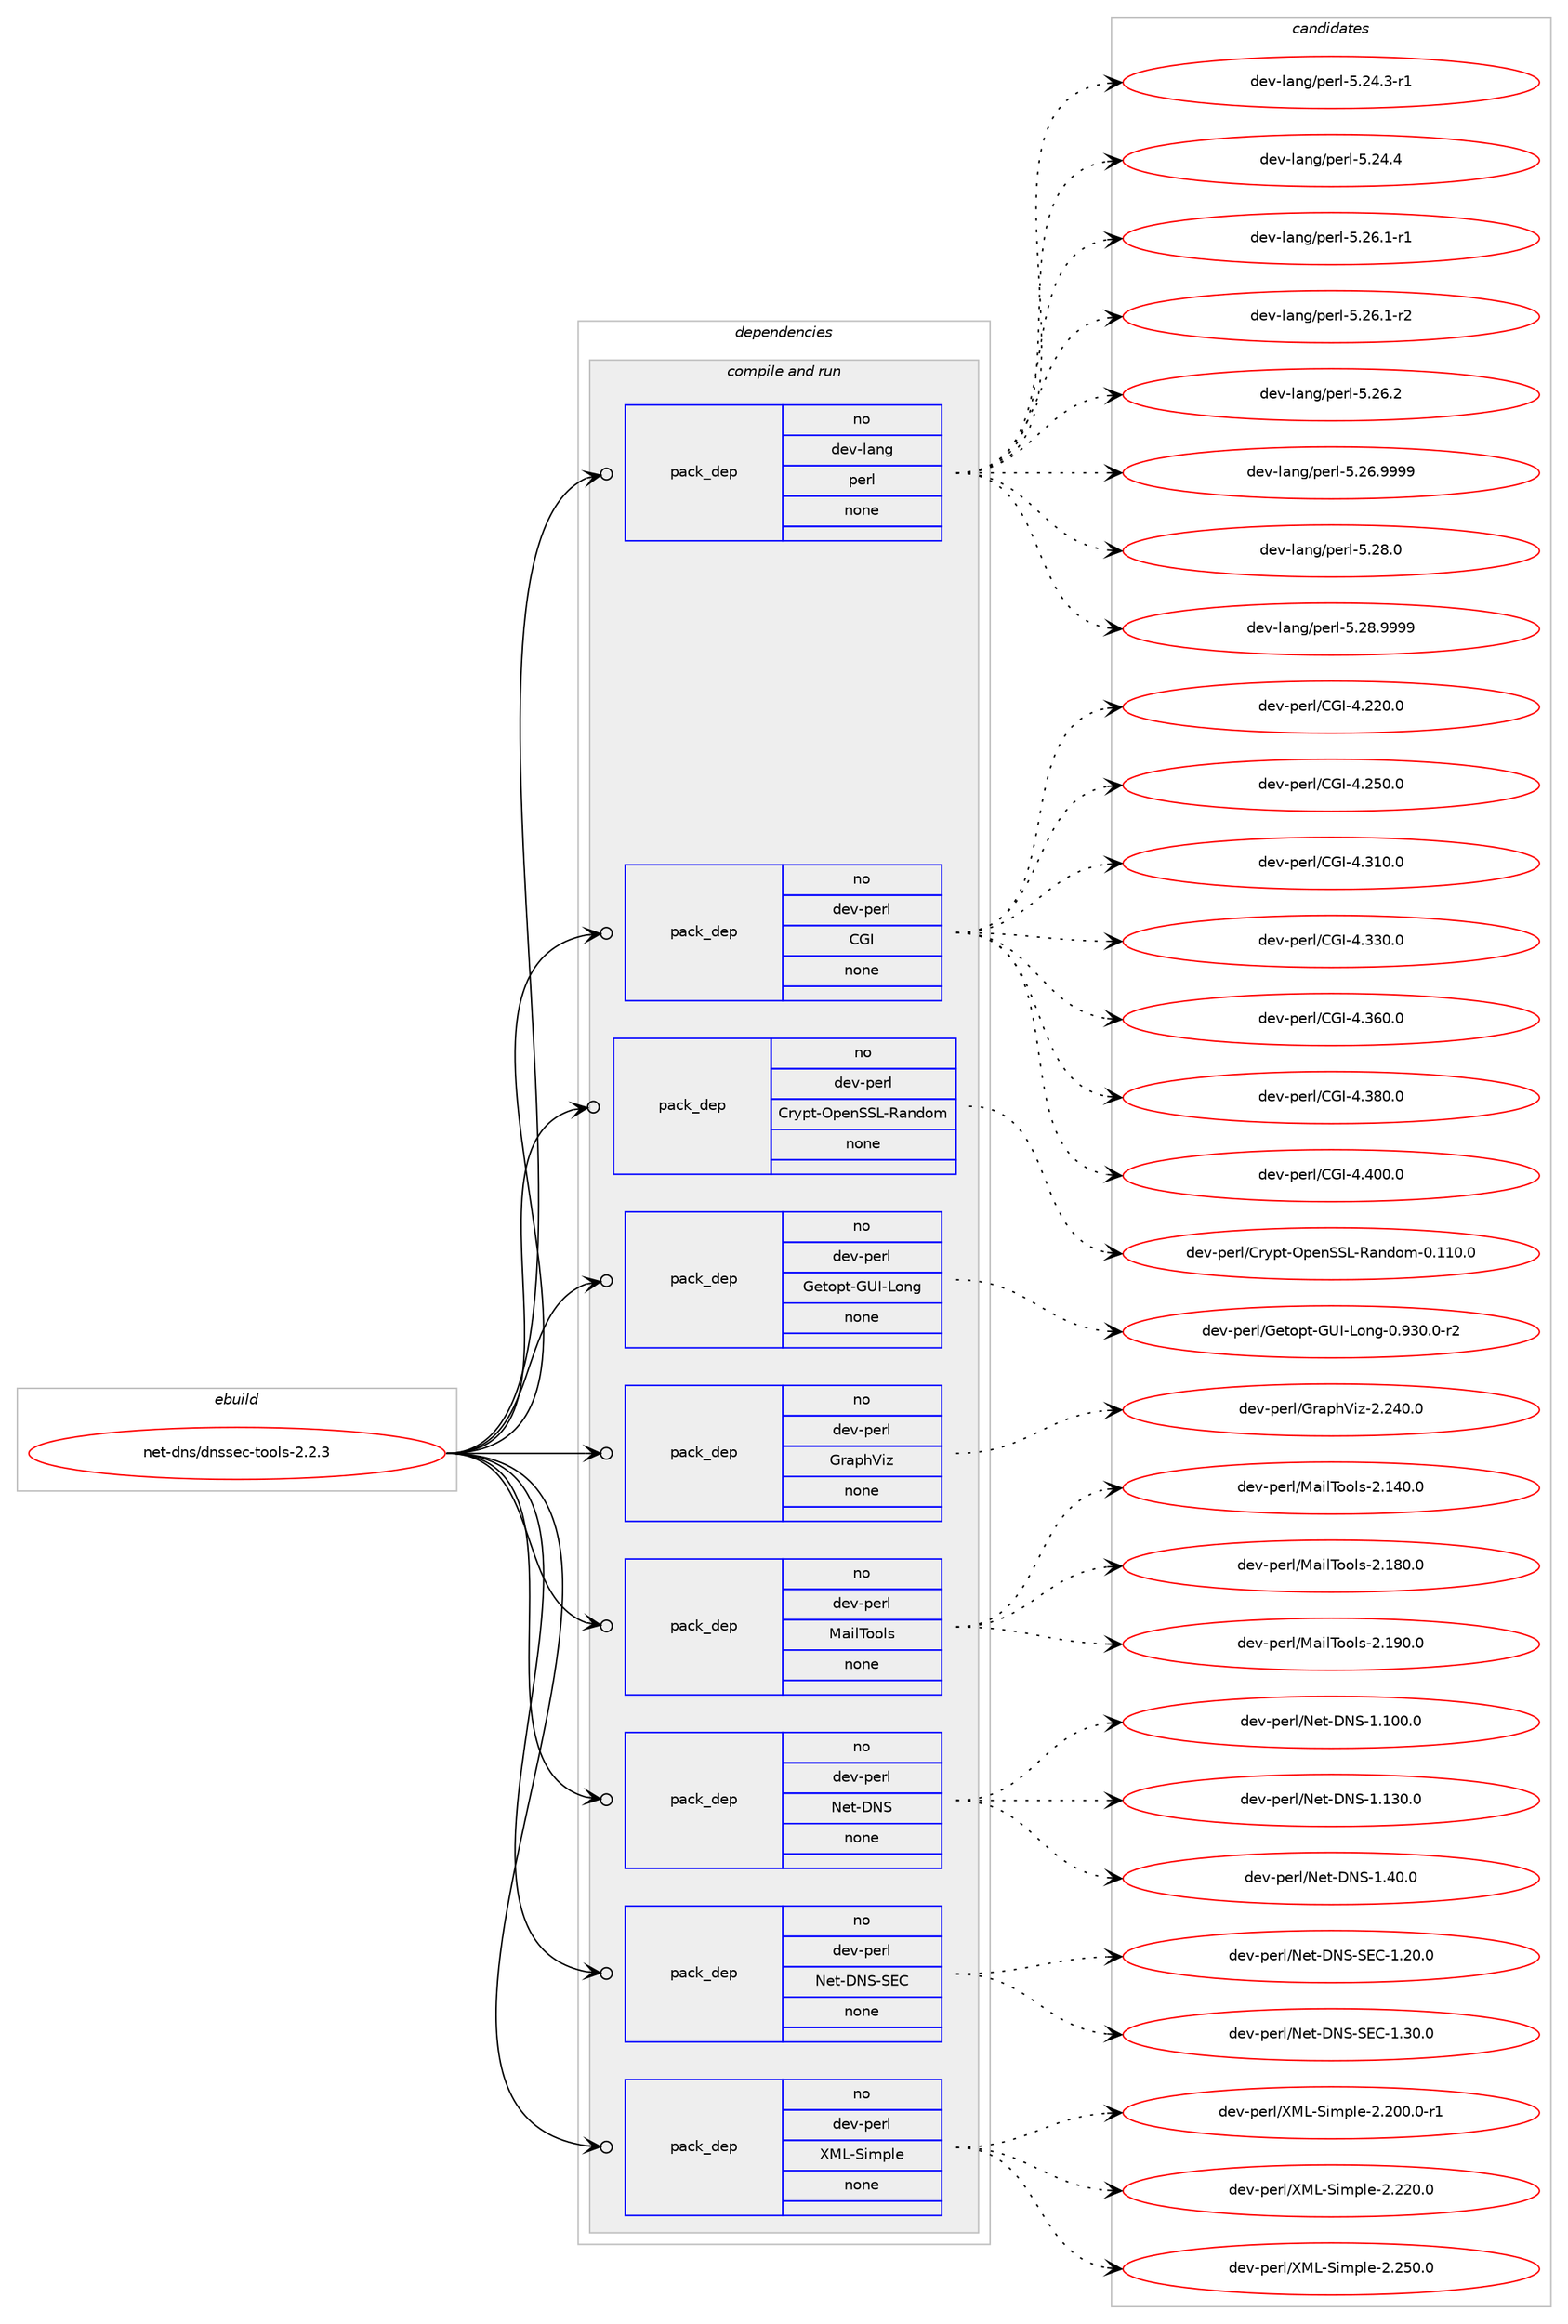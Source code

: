 digraph prolog {

# *************
# Graph options
# *************

newrank=true;
concentrate=true;
compound=true;
graph [rankdir=LR,fontname=Helvetica,fontsize=10,ranksep=1.5];#, ranksep=2.5, nodesep=0.2];
edge  [arrowhead=vee];
node  [fontname=Helvetica,fontsize=10];

# **********
# The ebuild
# **********

subgraph cluster_leftcol {
color=gray;
rank=same;
label=<<i>ebuild</i>>;
id [label="net-dns/dnssec-tools-2.2.3", color=red, width=4, href="../net-dns/dnssec-tools-2.2.3.svg"];
}

# ****************
# The dependencies
# ****************

subgraph cluster_midcol {
color=gray;
label=<<i>dependencies</i>>;
subgraph cluster_compile {
fillcolor="#eeeeee";
style=filled;
label=<<i>compile</i>>;
}
subgraph cluster_compileandrun {
fillcolor="#eeeeee";
style=filled;
label=<<i>compile and run</i>>;
subgraph pack1180057 {
dependency1650688 [label=<<TABLE BORDER="0" CELLBORDER="1" CELLSPACING="0" CELLPADDING="4" WIDTH="220"><TR><TD ROWSPAN="6" CELLPADDING="30">pack_dep</TD></TR><TR><TD WIDTH="110">no</TD></TR><TR><TD>dev-lang</TD></TR><TR><TD>perl</TD></TR><TR><TD>none</TD></TR><TR><TD></TD></TR></TABLE>>, shape=none, color=blue];
}
id:e -> dependency1650688:w [weight=20,style="solid",arrowhead="odotvee"];
subgraph pack1180058 {
dependency1650689 [label=<<TABLE BORDER="0" CELLBORDER="1" CELLSPACING="0" CELLPADDING="4" WIDTH="220"><TR><TD ROWSPAN="6" CELLPADDING="30">pack_dep</TD></TR><TR><TD WIDTH="110">no</TD></TR><TR><TD>dev-perl</TD></TR><TR><TD>CGI</TD></TR><TR><TD>none</TD></TR><TR><TD></TD></TR></TABLE>>, shape=none, color=blue];
}
id:e -> dependency1650689:w [weight=20,style="solid",arrowhead="odotvee"];
subgraph pack1180059 {
dependency1650690 [label=<<TABLE BORDER="0" CELLBORDER="1" CELLSPACING="0" CELLPADDING="4" WIDTH="220"><TR><TD ROWSPAN="6" CELLPADDING="30">pack_dep</TD></TR><TR><TD WIDTH="110">no</TD></TR><TR><TD>dev-perl</TD></TR><TR><TD>Crypt-OpenSSL-Random</TD></TR><TR><TD>none</TD></TR><TR><TD></TD></TR></TABLE>>, shape=none, color=blue];
}
id:e -> dependency1650690:w [weight=20,style="solid",arrowhead="odotvee"];
subgraph pack1180060 {
dependency1650691 [label=<<TABLE BORDER="0" CELLBORDER="1" CELLSPACING="0" CELLPADDING="4" WIDTH="220"><TR><TD ROWSPAN="6" CELLPADDING="30">pack_dep</TD></TR><TR><TD WIDTH="110">no</TD></TR><TR><TD>dev-perl</TD></TR><TR><TD>Getopt-GUI-Long</TD></TR><TR><TD>none</TD></TR><TR><TD></TD></TR></TABLE>>, shape=none, color=blue];
}
id:e -> dependency1650691:w [weight=20,style="solid",arrowhead="odotvee"];
subgraph pack1180061 {
dependency1650692 [label=<<TABLE BORDER="0" CELLBORDER="1" CELLSPACING="0" CELLPADDING="4" WIDTH="220"><TR><TD ROWSPAN="6" CELLPADDING="30">pack_dep</TD></TR><TR><TD WIDTH="110">no</TD></TR><TR><TD>dev-perl</TD></TR><TR><TD>GraphViz</TD></TR><TR><TD>none</TD></TR><TR><TD></TD></TR></TABLE>>, shape=none, color=blue];
}
id:e -> dependency1650692:w [weight=20,style="solid",arrowhead="odotvee"];
subgraph pack1180062 {
dependency1650693 [label=<<TABLE BORDER="0" CELLBORDER="1" CELLSPACING="0" CELLPADDING="4" WIDTH="220"><TR><TD ROWSPAN="6" CELLPADDING="30">pack_dep</TD></TR><TR><TD WIDTH="110">no</TD></TR><TR><TD>dev-perl</TD></TR><TR><TD>MailTools</TD></TR><TR><TD>none</TD></TR><TR><TD></TD></TR></TABLE>>, shape=none, color=blue];
}
id:e -> dependency1650693:w [weight=20,style="solid",arrowhead="odotvee"];
subgraph pack1180063 {
dependency1650694 [label=<<TABLE BORDER="0" CELLBORDER="1" CELLSPACING="0" CELLPADDING="4" WIDTH="220"><TR><TD ROWSPAN="6" CELLPADDING="30">pack_dep</TD></TR><TR><TD WIDTH="110">no</TD></TR><TR><TD>dev-perl</TD></TR><TR><TD>Net-DNS</TD></TR><TR><TD>none</TD></TR><TR><TD></TD></TR></TABLE>>, shape=none, color=blue];
}
id:e -> dependency1650694:w [weight=20,style="solid",arrowhead="odotvee"];
subgraph pack1180064 {
dependency1650695 [label=<<TABLE BORDER="0" CELLBORDER="1" CELLSPACING="0" CELLPADDING="4" WIDTH="220"><TR><TD ROWSPAN="6" CELLPADDING="30">pack_dep</TD></TR><TR><TD WIDTH="110">no</TD></TR><TR><TD>dev-perl</TD></TR><TR><TD>Net-DNS-SEC</TD></TR><TR><TD>none</TD></TR><TR><TD></TD></TR></TABLE>>, shape=none, color=blue];
}
id:e -> dependency1650695:w [weight=20,style="solid",arrowhead="odotvee"];
subgraph pack1180065 {
dependency1650696 [label=<<TABLE BORDER="0" CELLBORDER="1" CELLSPACING="0" CELLPADDING="4" WIDTH="220"><TR><TD ROWSPAN="6" CELLPADDING="30">pack_dep</TD></TR><TR><TD WIDTH="110">no</TD></TR><TR><TD>dev-perl</TD></TR><TR><TD>XML-Simple</TD></TR><TR><TD>none</TD></TR><TR><TD></TD></TR></TABLE>>, shape=none, color=blue];
}
id:e -> dependency1650696:w [weight=20,style="solid",arrowhead="odotvee"];
}
subgraph cluster_run {
fillcolor="#eeeeee";
style=filled;
label=<<i>run</i>>;
}
}

# **************
# The candidates
# **************

subgraph cluster_choices {
rank=same;
color=gray;
label=<<i>candidates</i>>;

subgraph choice1180057 {
color=black;
nodesep=1;
choice100101118451089711010347112101114108455346505246514511449 [label="dev-lang/perl-5.24.3-r1", color=red, width=4,href="../dev-lang/perl-5.24.3-r1.svg"];
choice10010111845108971101034711210111410845534650524652 [label="dev-lang/perl-5.24.4", color=red, width=4,href="../dev-lang/perl-5.24.4.svg"];
choice100101118451089711010347112101114108455346505446494511449 [label="dev-lang/perl-5.26.1-r1", color=red, width=4,href="../dev-lang/perl-5.26.1-r1.svg"];
choice100101118451089711010347112101114108455346505446494511450 [label="dev-lang/perl-5.26.1-r2", color=red, width=4,href="../dev-lang/perl-5.26.1-r2.svg"];
choice10010111845108971101034711210111410845534650544650 [label="dev-lang/perl-5.26.2", color=red, width=4,href="../dev-lang/perl-5.26.2.svg"];
choice10010111845108971101034711210111410845534650544657575757 [label="dev-lang/perl-5.26.9999", color=red, width=4,href="../dev-lang/perl-5.26.9999.svg"];
choice10010111845108971101034711210111410845534650564648 [label="dev-lang/perl-5.28.0", color=red, width=4,href="../dev-lang/perl-5.28.0.svg"];
choice10010111845108971101034711210111410845534650564657575757 [label="dev-lang/perl-5.28.9999", color=red, width=4,href="../dev-lang/perl-5.28.9999.svg"];
dependency1650688:e -> choice100101118451089711010347112101114108455346505246514511449:w [style=dotted,weight="100"];
dependency1650688:e -> choice10010111845108971101034711210111410845534650524652:w [style=dotted,weight="100"];
dependency1650688:e -> choice100101118451089711010347112101114108455346505446494511449:w [style=dotted,weight="100"];
dependency1650688:e -> choice100101118451089711010347112101114108455346505446494511450:w [style=dotted,weight="100"];
dependency1650688:e -> choice10010111845108971101034711210111410845534650544650:w [style=dotted,weight="100"];
dependency1650688:e -> choice10010111845108971101034711210111410845534650544657575757:w [style=dotted,weight="100"];
dependency1650688:e -> choice10010111845108971101034711210111410845534650564648:w [style=dotted,weight="100"];
dependency1650688:e -> choice10010111845108971101034711210111410845534650564657575757:w [style=dotted,weight="100"];
}
subgraph choice1180058 {
color=black;
nodesep=1;
choice10010111845112101114108476771734552465050484648 [label="dev-perl/CGI-4.220.0", color=red, width=4,href="../dev-perl/CGI-4.220.0.svg"];
choice10010111845112101114108476771734552465053484648 [label="dev-perl/CGI-4.250.0", color=red, width=4,href="../dev-perl/CGI-4.250.0.svg"];
choice10010111845112101114108476771734552465149484648 [label="dev-perl/CGI-4.310.0", color=red, width=4,href="../dev-perl/CGI-4.310.0.svg"];
choice10010111845112101114108476771734552465151484648 [label="dev-perl/CGI-4.330.0", color=red, width=4,href="../dev-perl/CGI-4.330.0.svg"];
choice10010111845112101114108476771734552465154484648 [label="dev-perl/CGI-4.360.0", color=red, width=4,href="../dev-perl/CGI-4.360.0.svg"];
choice10010111845112101114108476771734552465156484648 [label="dev-perl/CGI-4.380.0", color=red, width=4,href="../dev-perl/CGI-4.380.0.svg"];
choice10010111845112101114108476771734552465248484648 [label="dev-perl/CGI-4.400.0", color=red, width=4,href="../dev-perl/CGI-4.400.0.svg"];
dependency1650689:e -> choice10010111845112101114108476771734552465050484648:w [style=dotted,weight="100"];
dependency1650689:e -> choice10010111845112101114108476771734552465053484648:w [style=dotted,weight="100"];
dependency1650689:e -> choice10010111845112101114108476771734552465149484648:w [style=dotted,weight="100"];
dependency1650689:e -> choice10010111845112101114108476771734552465151484648:w [style=dotted,weight="100"];
dependency1650689:e -> choice10010111845112101114108476771734552465154484648:w [style=dotted,weight="100"];
dependency1650689:e -> choice10010111845112101114108476771734552465156484648:w [style=dotted,weight="100"];
dependency1650689:e -> choice10010111845112101114108476771734552465248484648:w [style=dotted,weight="100"];
}
subgraph choice1180059 {
color=black;
nodesep=1;
choice10010111845112101114108476711412111211645791121011108383764582971101001111094548464949484648 [label="dev-perl/Crypt-OpenSSL-Random-0.110.0", color=red, width=4,href="../dev-perl/Crypt-OpenSSL-Random-0.110.0.svg"];
dependency1650690:e -> choice10010111845112101114108476711412111211645791121011108383764582971101001111094548464949484648:w [style=dotted,weight="100"];
}
subgraph choice1180060 {
color=black;
nodesep=1;
choice10010111845112101114108477110111611111211645718573457611111010345484657514846484511450 [label="dev-perl/Getopt-GUI-Long-0.930.0-r2", color=red, width=4,href="../dev-perl/Getopt-GUI-Long-0.930.0-r2.svg"];
dependency1650691:e -> choice10010111845112101114108477110111611111211645718573457611111010345484657514846484511450:w [style=dotted,weight="100"];
}
subgraph choice1180061 {
color=black;
nodesep=1;
choice10010111845112101114108477111497112104861051224550465052484648 [label="dev-perl/GraphViz-2.240.0", color=red, width=4,href="../dev-perl/GraphViz-2.240.0.svg"];
dependency1650692:e -> choice10010111845112101114108477111497112104861051224550465052484648:w [style=dotted,weight="100"];
}
subgraph choice1180062 {
color=black;
nodesep=1;
choice10010111845112101114108477797105108841111111081154550464952484648 [label="dev-perl/MailTools-2.140.0", color=red, width=4,href="../dev-perl/MailTools-2.140.0.svg"];
choice10010111845112101114108477797105108841111111081154550464956484648 [label="dev-perl/MailTools-2.180.0", color=red, width=4,href="../dev-perl/MailTools-2.180.0.svg"];
choice10010111845112101114108477797105108841111111081154550464957484648 [label="dev-perl/MailTools-2.190.0", color=red, width=4,href="../dev-perl/MailTools-2.190.0.svg"];
dependency1650693:e -> choice10010111845112101114108477797105108841111111081154550464952484648:w [style=dotted,weight="100"];
dependency1650693:e -> choice10010111845112101114108477797105108841111111081154550464956484648:w [style=dotted,weight="100"];
dependency1650693:e -> choice10010111845112101114108477797105108841111111081154550464957484648:w [style=dotted,weight="100"];
}
subgraph choice1180063 {
color=black;
nodesep=1;
choice100101118451121011141084778101116456878834549464948484648 [label="dev-perl/Net-DNS-1.100.0", color=red, width=4,href="../dev-perl/Net-DNS-1.100.0.svg"];
choice100101118451121011141084778101116456878834549464951484648 [label="dev-perl/Net-DNS-1.130.0", color=red, width=4,href="../dev-perl/Net-DNS-1.130.0.svg"];
choice1001011184511210111410847781011164568788345494652484648 [label="dev-perl/Net-DNS-1.40.0", color=red, width=4,href="../dev-perl/Net-DNS-1.40.0.svg"];
dependency1650694:e -> choice100101118451121011141084778101116456878834549464948484648:w [style=dotted,weight="100"];
dependency1650694:e -> choice100101118451121011141084778101116456878834549464951484648:w [style=dotted,weight="100"];
dependency1650694:e -> choice1001011184511210111410847781011164568788345494652484648:w [style=dotted,weight="100"];
}
subgraph choice1180064 {
color=black;
nodesep=1;
choice100101118451121011141084778101116456878834583696745494650484648 [label="dev-perl/Net-DNS-SEC-1.20.0", color=red, width=4,href="../dev-perl/Net-DNS-SEC-1.20.0.svg"];
choice100101118451121011141084778101116456878834583696745494651484648 [label="dev-perl/Net-DNS-SEC-1.30.0", color=red, width=4,href="../dev-perl/Net-DNS-SEC-1.30.0.svg"];
dependency1650695:e -> choice100101118451121011141084778101116456878834583696745494650484648:w [style=dotted,weight="100"];
dependency1650695:e -> choice100101118451121011141084778101116456878834583696745494651484648:w [style=dotted,weight="100"];
}
subgraph choice1180065 {
color=black;
nodesep=1;
choice1001011184511210111410847887776458310510911210810145504650484846484511449 [label="dev-perl/XML-Simple-2.200.0-r1", color=red, width=4,href="../dev-perl/XML-Simple-2.200.0-r1.svg"];
choice100101118451121011141084788777645831051091121081014550465050484648 [label="dev-perl/XML-Simple-2.220.0", color=red, width=4,href="../dev-perl/XML-Simple-2.220.0.svg"];
choice100101118451121011141084788777645831051091121081014550465053484648 [label="dev-perl/XML-Simple-2.250.0", color=red, width=4,href="../dev-perl/XML-Simple-2.250.0.svg"];
dependency1650696:e -> choice1001011184511210111410847887776458310510911210810145504650484846484511449:w [style=dotted,weight="100"];
dependency1650696:e -> choice100101118451121011141084788777645831051091121081014550465050484648:w [style=dotted,weight="100"];
dependency1650696:e -> choice100101118451121011141084788777645831051091121081014550465053484648:w [style=dotted,weight="100"];
}
}

}
